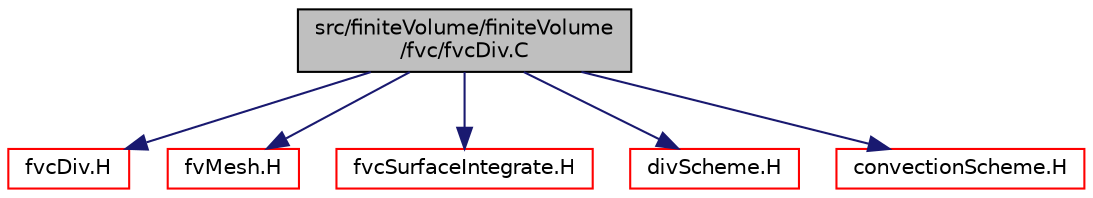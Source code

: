 digraph "src/finiteVolume/finiteVolume/fvc/fvcDiv.C"
{
  bgcolor="transparent";
  edge [fontname="Helvetica",fontsize="10",labelfontname="Helvetica",labelfontsize="10"];
  node [fontname="Helvetica",fontsize="10",shape=record];
  Node1 [label="src/finiteVolume/finiteVolume\l/fvc/fvcDiv.C",height=0.2,width=0.4,color="black", fillcolor="grey75", style="filled", fontcolor="black"];
  Node1 -> Node2 [color="midnightblue",fontsize="10",style="solid",fontname="Helvetica"];
  Node2 [label="fvcDiv.H",height=0.2,width=0.4,color="red",URL="$a05682.html",tooltip="Calculate the divergence of the given field. "];
  Node1 -> Node3 [color="midnightblue",fontsize="10",style="solid",fontname="Helvetica"];
  Node3 [label="fvMesh.H",height=0.2,width=0.4,color="red",URL="$a05871.html"];
  Node1 -> Node4 [color="midnightblue",fontsize="10",style="solid",fontname="Helvetica"];
  Node4 [label="fvcSurfaceIntegrate.H",height=0.2,width=0.4,color="red",URL="$a05708.html",tooltip="Surface integrate surfaceField creating a volField. Surface sum a surfaceField creating a volField..."];
  Node1 -> Node5 [color="midnightblue",fontsize="10",style="solid",fontname="Helvetica"];
  Node5 [label="divScheme.H",height=0.2,width=0.4,color="red",URL="$a05661.html"];
  Node1 -> Node6 [color="midnightblue",fontsize="10",style="solid",fontname="Helvetica"];
  Node6 [label="convectionScheme.H",height=0.2,width=0.4,color="red",URL="$a05615.html"];
}
